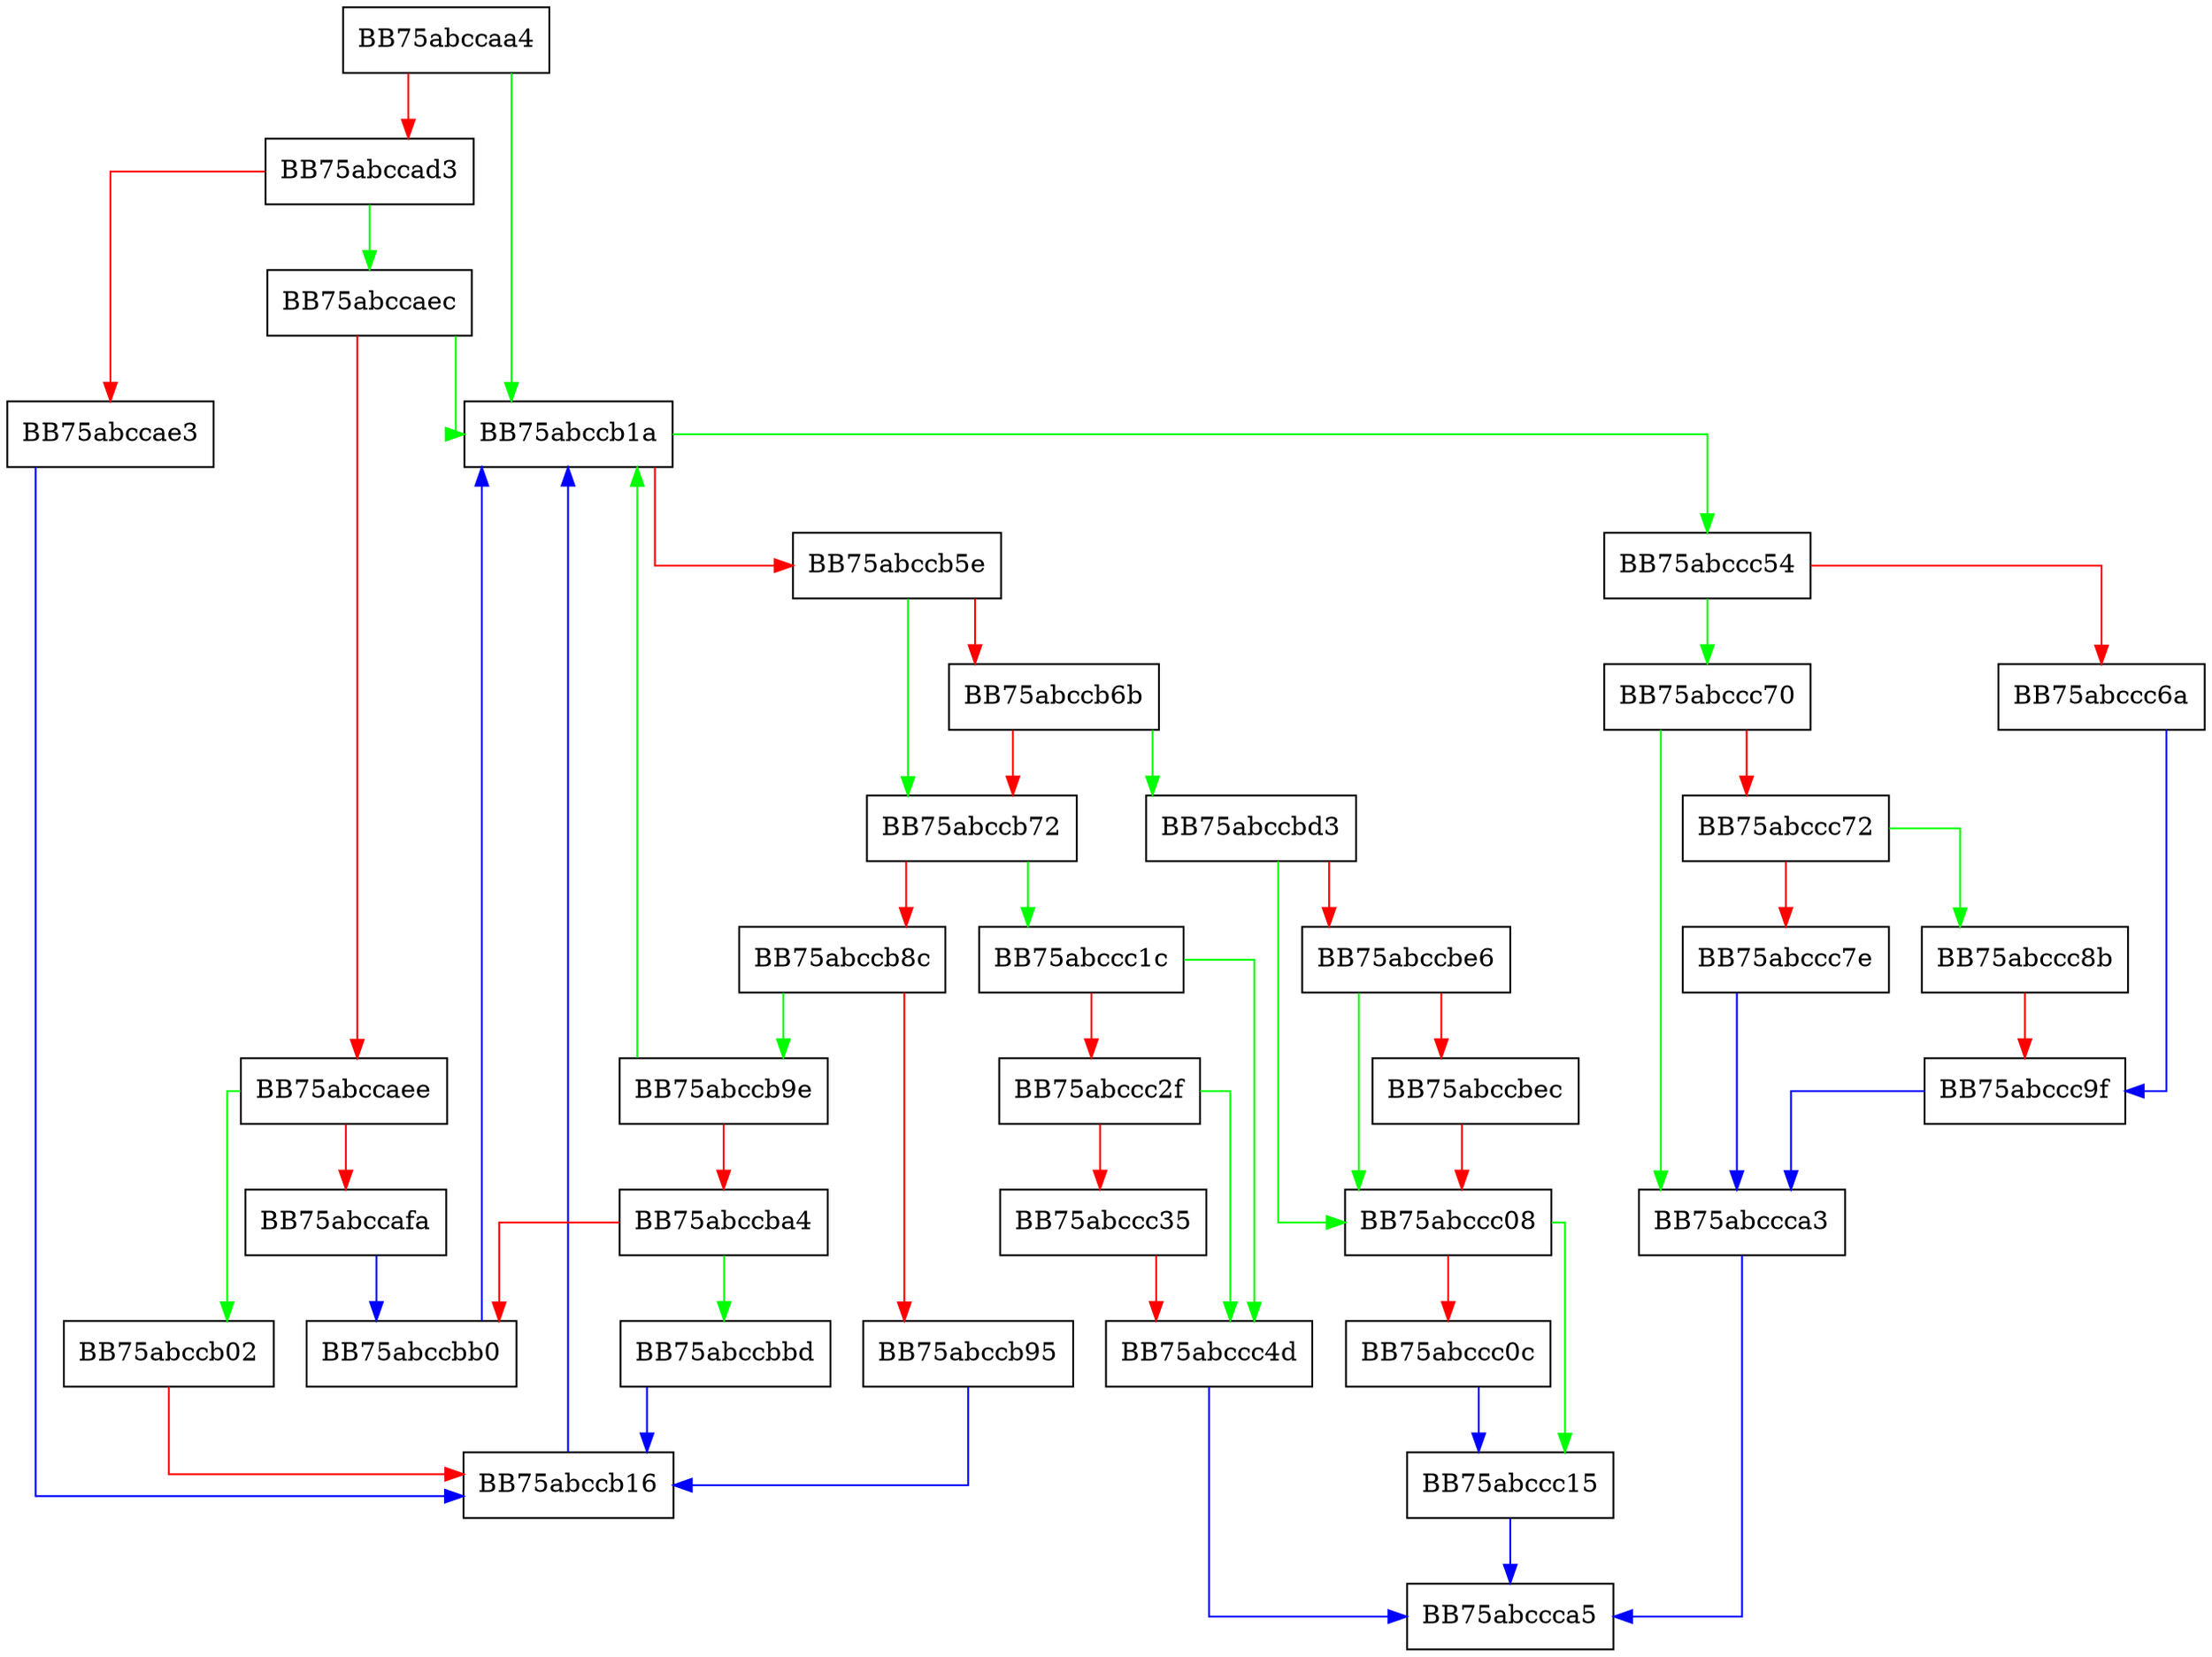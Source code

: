 digraph DeviceIoControlWrapper {
  node [shape="box"];
  graph [splines=ortho];
  BB75abccaa4 -> BB75abccb1a [color="green"];
  BB75abccaa4 -> BB75abccad3 [color="red"];
  BB75abccad3 -> BB75abccaec [color="green"];
  BB75abccad3 -> BB75abccae3 [color="red"];
  BB75abccae3 -> BB75abccb16 [color="blue"];
  BB75abccaec -> BB75abccb1a [color="green"];
  BB75abccaec -> BB75abccaee [color="red"];
  BB75abccaee -> BB75abccb02 [color="green"];
  BB75abccaee -> BB75abccafa [color="red"];
  BB75abccafa -> BB75abccbb0 [color="blue"];
  BB75abccb02 -> BB75abccb16 [color="red"];
  BB75abccb16 -> BB75abccb1a [color="blue"];
  BB75abccb1a -> BB75abccc54 [color="green"];
  BB75abccb1a -> BB75abccb5e [color="red"];
  BB75abccb5e -> BB75abccb72 [color="green"];
  BB75abccb5e -> BB75abccb6b [color="red"];
  BB75abccb6b -> BB75abccbd3 [color="green"];
  BB75abccb6b -> BB75abccb72 [color="red"];
  BB75abccb72 -> BB75abccc1c [color="green"];
  BB75abccb72 -> BB75abccb8c [color="red"];
  BB75abccb8c -> BB75abccb9e [color="green"];
  BB75abccb8c -> BB75abccb95 [color="red"];
  BB75abccb95 -> BB75abccb16 [color="blue"];
  BB75abccb9e -> BB75abccb1a [color="green"];
  BB75abccb9e -> BB75abccba4 [color="red"];
  BB75abccba4 -> BB75abccbbd [color="green"];
  BB75abccba4 -> BB75abccbb0 [color="red"];
  BB75abccbb0 -> BB75abccb1a [color="blue"];
  BB75abccbbd -> BB75abccb16 [color="blue"];
  BB75abccbd3 -> BB75abccc08 [color="green"];
  BB75abccbd3 -> BB75abccbe6 [color="red"];
  BB75abccbe6 -> BB75abccc08 [color="green"];
  BB75abccbe6 -> BB75abccbec [color="red"];
  BB75abccbec -> BB75abccc08 [color="red"];
  BB75abccc08 -> BB75abccc15 [color="green"];
  BB75abccc08 -> BB75abccc0c [color="red"];
  BB75abccc0c -> BB75abccc15 [color="blue"];
  BB75abccc15 -> BB75abccca5 [color="blue"];
  BB75abccc1c -> BB75abccc4d [color="green"];
  BB75abccc1c -> BB75abccc2f [color="red"];
  BB75abccc2f -> BB75abccc4d [color="green"];
  BB75abccc2f -> BB75abccc35 [color="red"];
  BB75abccc35 -> BB75abccc4d [color="red"];
  BB75abccc4d -> BB75abccca5 [color="blue"];
  BB75abccc54 -> BB75abccc70 [color="green"];
  BB75abccc54 -> BB75abccc6a [color="red"];
  BB75abccc6a -> BB75abccc9f [color="blue"];
  BB75abccc70 -> BB75abccca3 [color="green"];
  BB75abccc70 -> BB75abccc72 [color="red"];
  BB75abccc72 -> BB75abccc8b [color="green"];
  BB75abccc72 -> BB75abccc7e [color="red"];
  BB75abccc7e -> BB75abccca3 [color="blue"];
  BB75abccc8b -> BB75abccc9f [color="red"];
  BB75abccc9f -> BB75abccca3 [color="blue"];
  BB75abccca3 -> BB75abccca5 [color="blue"];
}